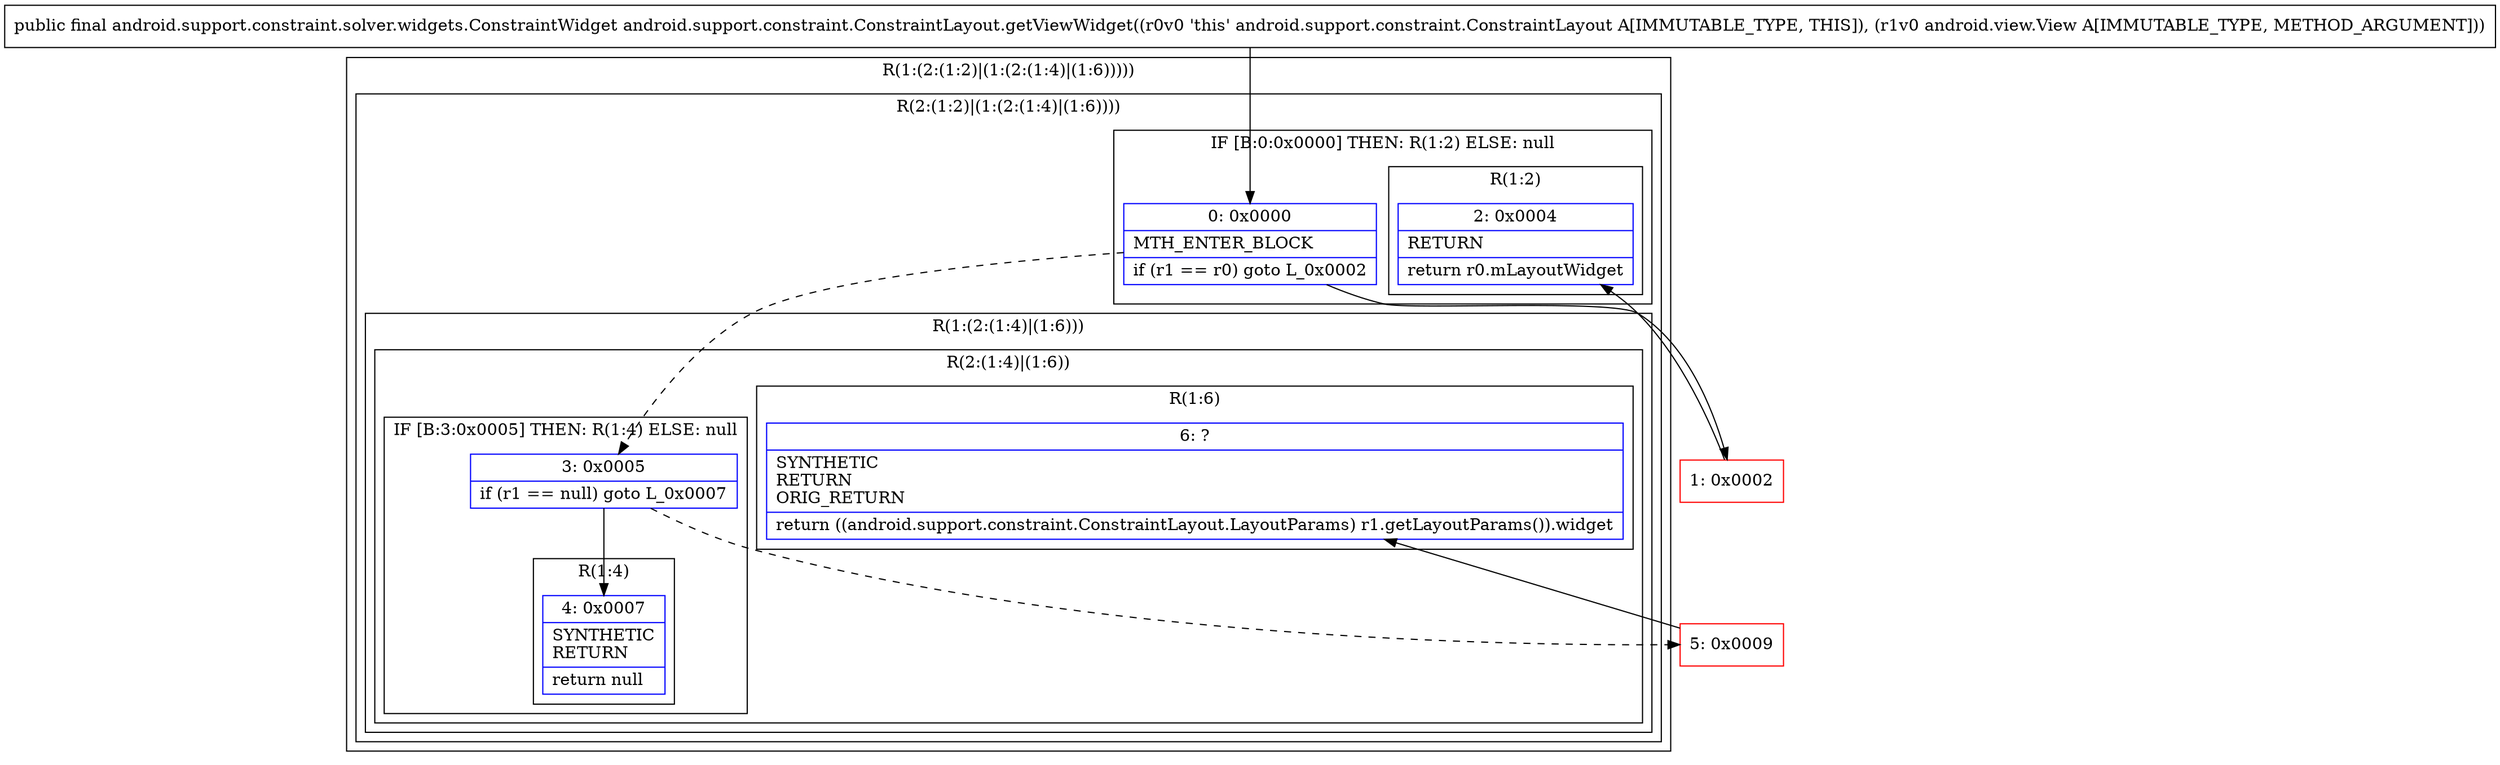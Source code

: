 digraph "CFG forandroid.support.constraint.ConstraintLayout.getViewWidget(Landroid\/view\/View;)Landroid\/support\/constraint\/solver\/widgets\/ConstraintWidget;" {
subgraph cluster_Region_2096971745 {
label = "R(1:(2:(1:2)|(1:(2:(1:4)|(1:6)))))";
node [shape=record,color=blue];
subgraph cluster_Region_689338790 {
label = "R(2:(1:2)|(1:(2:(1:4)|(1:6))))";
node [shape=record,color=blue];
subgraph cluster_IfRegion_203597695 {
label = "IF [B:0:0x0000] THEN: R(1:2) ELSE: null";
node [shape=record,color=blue];
Node_0 [shape=record,label="{0\:\ 0x0000|MTH_ENTER_BLOCK\l|if (r1 == r0) goto L_0x0002\l}"];
subgraph cluster_Region_1493228770 {
label = "R(1:2)";
node [shape=record,color=blue];
Node_2 [shape=record,label="{2\:\ 0x0004|RETURN\l|return r0.mLayoutWidget\l}"];
}
}
subgraph cluster_Region_1276637716 {
label = "R(1:(2:(1:4)|(1:6)))";
node [shape=record,color=blue];
subgraph cluster_Region_1456896377 {
label = "R(2:(1:4)|(1:6))";
node [shape=record,color=blue];
subgraph cluster_IfRegion_1339434371 {
label = "IF [B:3:0x0005] THEN: R(1:4) ELSE: null";
node [shape=record,color=blue];
Node_3 [shape=record,label="{3\:\ 0x0005|if (r1 == null) goto L_0x0007\l}"];
subgraph cluster_Region_284038999 {
label = "R(1:4)";
node [shape=record,color=blue];
Node_4 [shape=record,label="{4\:\ 0x0007|SYNTHETIC\lRETURN\l|return null\l}"];
}
}
subgraph cluster_Region_1662697484 {
label = "R(1:6)";
node [shape=record,color=blue];
Node_6 [shape=record,label="{6\:\ ?|SYNTHETIC\lRETURN\lORIG_RETURN\l|return ((android.support.constraint.ConstraintLayout.LayoutParams) r1.getLayoutParams()).widget\l}"];
}
}
}
}
}
Node_1 [shape=record,color=red,label="{1\:\ 0x0002}"];
Node_5 [shape=record,color=red,label="{5\:\ 0x0009}"];
MethodNode[shape=record,label="{public final android.support.constraint.solver.widgets.ConstraintWidget android.support.constraint.ConstraintLayout.getViewWidget((r0v0 'this' android.support.constraint.ConstraintLayout A[IMMUTABLE_TYPE, THIS]), (r1v0 android.view.View A[IMMUTABLE_TYPE, METHOD_ARGUMENT])) }"];
MethodNode -> Node_0;
Node_0 -> Node_1;
Node_0 -> Node_3[style=dashed];
Node_3 -> Node_4;
Node_3 -> Node_5[style=dashed];
Node_1 -> Node_2;
Node_5 -> Node_6;
}


